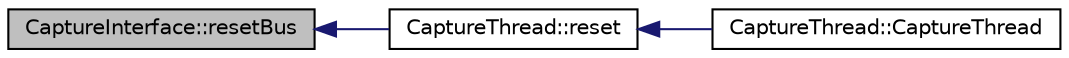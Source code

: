 digraph "CaptureInterface::resetBus"
{
 // INTERACTIVE_SVG=YES
  edge [fontname="Helvetica",fontsize="10",labelfontname="Helvetica",labelfontsize="10"];
  node [fontname="Helvetica",fontsize="10",shape=record];
  rankdir="LR";
  Node1 [label="CaptureInterface::resetBus",height=0.2,width=0.4,color="black", fillcolor="grey75", style="filled", fontcolor="black"];
  Node1 -> Node2 [dir="back",color="midnightblue",fontsize="10",style="solid",fontname="Helvetica"];
  Node2 [label="CaptureThread::reset",height=0.2,width=0.4,color="black", fillcolor="white", style="filled",URL="$d6/de9/class_capture_thread.html#ae34de6f9cf7044524c18b75626934364"];
  Node2 -> Node3 [dir="back",color="midnightblue",fontsize="10",style="solid",fontname="Helvetica"];
  Node3 [label="CaptureThread::CaptureThread",height=0.2,width=0.4,color="black", fillcolor="white", style="filled",URL="$d6/de9/class_capture_thread.html#aad604ec4cc78ec3acfe803f268a5aa93"];
}
